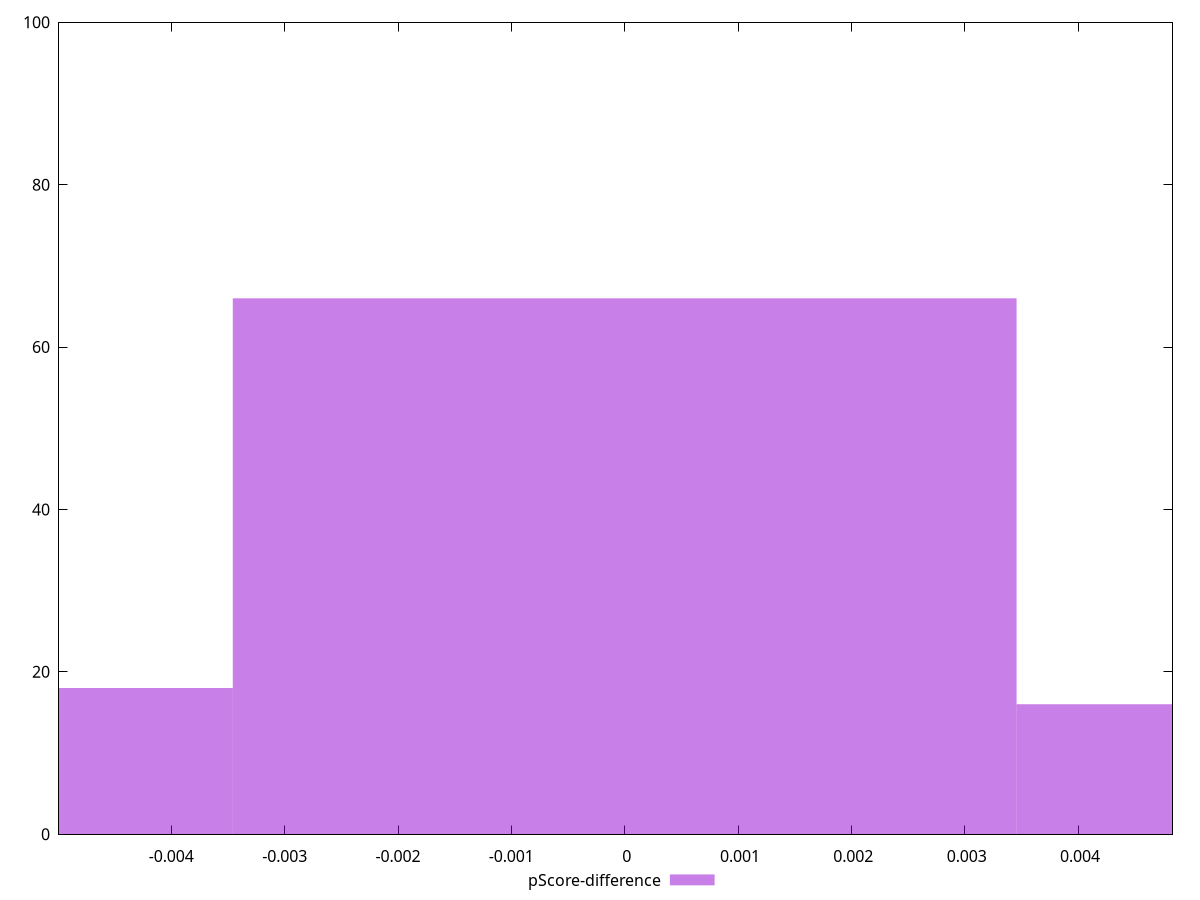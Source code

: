 reset

$pScoreDifference <<EOF
0.006915547190002336 16
0 66
-0.006915547190002336 18
EOF

set key outside below
set boxwidth 0.006915547190002336
set xrange [-0.0049911824618695255:0.004833525621069479]
set yrange [0:100]
set trange [0:100]
set style fill transparent solid 0.5 noborder
set terminal svg size 640, 490 enhanced background rgb 'white'
set output "report_00013_2021-02-09T12-04-24.940Z/first-cpu-idle/samples/pages/pScore-difference/histogram.svg"

plot $pScoreDifference title "pScore-difference" with boxes

reset
